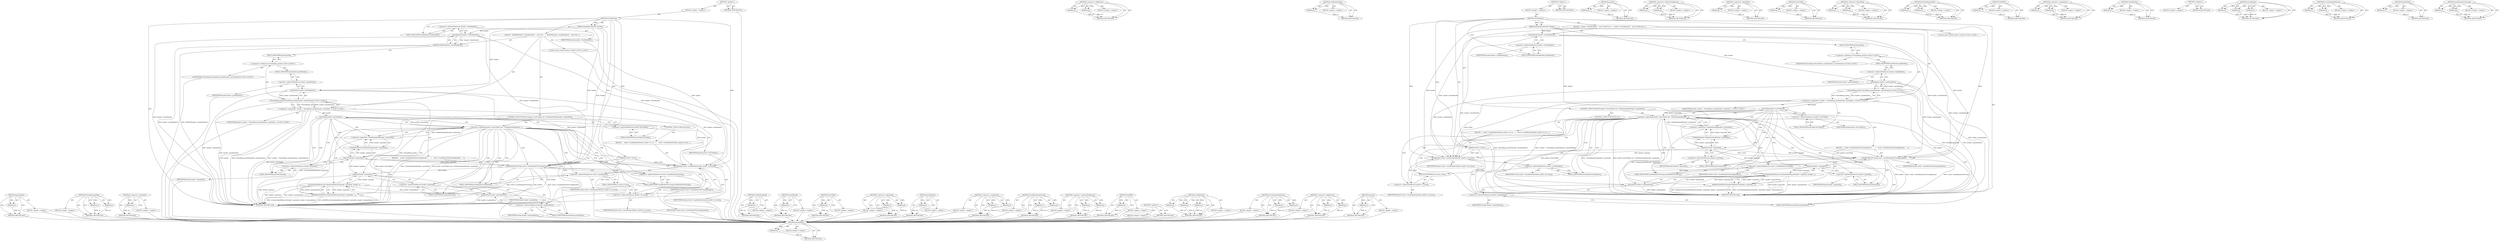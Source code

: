 digraph "markHeaderNoTracing" {
vulnerable_150 [label=<(METHOD,payloadSize)>];
vulnerable_151 [label=<(PARAM,p1)>];
vulnerable_152 [label=<(BLOCK,&lt;empty&gt;,&lt;empty&gt;)>];
vulnerable_153 [label=<(METHOD_RETURN,ANY)>];
vulnerable_105 [label=<(METHOD,ThreadHeap.gcInfo)>];
vulnerable_106 [label=<(PARAM,p1)>];
vulnerable_107 [label=<(PARAM,p2)>];
vulnerable_108 [label=<(BLOCK,&lt;empty&gt;,&lt;empty&gt;)>];
vulnerable_109 [label=<(METHOD_RETURN,ANY)>];
vulnerable_128 [label=<(METHOD,&lt;operator&gt;.logicalNot)>];
vulnerable_129 [label=<(PARAM,p1)>];
vulnerable_130 [label=<(BLOCK,&lt;empty&gt;,&lt;empty&gt;)>];
vulnerable_131 [label=<(METHOD_RETURN,ANY)>];
vulnerable_6 [label=<(METHOD,&lt;global&gt;)<SUB>1</SUB>>];
vulnerable_7 [label=<(BLOCK,&lt;empty&gt;,&lt;empty&gt;)<SUB>1</SUB>>];
vulnerable_8 [label=<(METHOD,markPointer)<SUB>1</SUB>>];
vulnerable_9 [label=<(PARAM,Visitor* visitor)<SUB>1</SUB>>];
vulnerable_10 [label=<(PARAM,HeapObjectHeader* header)<SUB>1</SUB>>];
vulnerable_11 [label=<(BLOCK,{
  ASSERT(header-&gt;checkHeader());
   const GCI...,{
  ASSERT(header-&gt;checkHeader());
   const GCI...)<SUB>1</SUB>>];
vulnerable_12 [label=<(ASSERT,ASSERT(header-&gt;checkHeader()))<SUB>2</SUB>>];
vulnerable_13 [label=<(checkHeader,header-&gt;checkHeader())<SUB>2</SUB>>];
vulnerable_14 [label=<(&lt;operator&gt;.indirectFieldAccess,header-&gt;checkHeader)<SUB>2</SUB>>];
vulnerable_15 [label=<(IDENTIFIER,header,header-&gt;checkHeader())<SUB>2</SUB>>];
vulnerable_16 [label=<(FIELD_IDENTIFIER,checkHeader,checkHeader)<SUB>2</SUB>>];
vulnerable_17 [label="<(LOCAL,const GCInfo* gcInfo: GCInfo*)<SUB>3</SUB>>"];
vulnerable_18 [label="<(&lt;operator&gt;.assignment,* gcInfo = ThreadHeap::gcInfo(header-&gt;gcInfoInd...)<SUB>3</SUB>>"];
vulnerable_19 [label="<(IDENTIFIER,gcInfo,* gcInfo = ThreadHeap::gcInfo(header-&gt;gcInfoInd...)<SUB>3</SUB>>"];
vulnerable_20 [label="<(ThreadHeap.gcInfo,ThreadHeap::gcInfo(header-&gt;gcInfoIndex()))<SUB>3</SUB>>"];
vulnerable_21 [label="<(&lt;operator&gt;.fieldAccess,ThreadHeap::gcInfo)<SUB>3</SUB>>"];
vulnerable_22 [label="<(IDENTIFIER,ThreadHeap,ThreadHeap::gcInfo(header-&gt;gcInfoIndex()))<SUB>3</SUB>>"];
vulnerable_23 [label=<(FIELD_IDENTIFIER,gcInfo,gcInfo)<SUB>3</SUB>>];
vulnerable_24 [label=<(gcInfoIndex,header-&gt;gcInfoIndex())<SUB>3</SUB>>];
vulnerable_25 [label=<(&lt;operator&gt;.indirectFieldAccess,header-&gt;gcInfoIndex)<SUB>3</SUB>>];
vulnerable_26 [label=<(IDENTIFIER,header,header-&gt;gcInfoIndex())<SUB>3</SUB>>];
vulnerable_27 [label=<(FIELD_IDENTIFIER,gcInfoIndex,gcInfoIndex)<SUB>3</SUB>>];
vulnerable_28 [label=<(CONTROL_STRUCTURE,IF,if (gcInfo-&gt;hasVTable() &amp;&amp; !vTableInitialized(header-&gt;payload())))<SUB>4</SUB>>];
vulnerable_29 [label=<(&lt;operator&gt;.logicalAnd,gcInfo-&gt;hasVTable() &amp;&amp; !vTableInitialized(heade...)<SUB>4</SUB>>];
vulnerable_30 [label=<(hasVTable,gcInfo-&gt;hasVTable())<SUB>4</SUB>>];
vulnerable_31 [label=<(&lt;operator&gt;.indirectFieldAccess,gcInfo-&gt;hasVTable)<SUB>4</SUB>>];
vulnerable_32 [label=<(IDENTIFIER,gcInfo,gcInfo-&gt;hasVTable())<SUB>4</SUB>>];
vulnerable_33 [label=<(FIELD_IDENTIFIER,hasVTable,hasVTable)<SUB>4</SUB>>];
vulnerable_34 [label=<(&lt;operator&gt;.logicalNot,!vTableInitialized(header-&gt;payload()))<SUB>4</SUB>>];
vulnerable_35 [label=<(vTableInitialized,vTableInitialized(header-&gt;payload()))<SUB>4</SUB>>];
vulnerable_36 [label=<(payload,header-&gt;payload())<SUB>4</SUB>>];
vulnerable_37 [label=<(&lt;operator&gt;.indirectFieldAccess,header-&gt;payload)<SUB>4</SUB>>];
vulnerable_38 [label=<(IDENTIFIER,header,header-&gt;payload())<SUB>4</SUB>>];
vulnerable_39 [label=<(FIELD_IDENTIFIER,payload,payload)<SUB>4</SUB>>];
vulnerable_40 [label=<(BLOCK,{
    visitor-&gt;markHeaderNoTracing(header);
   ...,{
    visitor-&gt;markHeaderNoTracing(header);
   ...)<SUB>4</SUB>>];
vulnerable_41 [label=<(markHeaderNoTracing,visitor-&gt;markHeaderNoTracing(header))<SUB>5</SUB>>];
vulnerable_42 [label=<(&lt;operator&gt;.indirectFieldAccess,visitor-&gt;markHeaderNoTracing)<SUB>5</SUB>>];
vulnerable_43 [label=<(IDENTIFIER,visitor,visitor-&gt;markHeaderNoTracing(header))<SUB>5</SUB>>];
vulnerable_44 [label=<(FIELD_IDENTIFIER,markHeaderNoTracing,markHeaderNoTracing)<SUB>5</SUB>>];
vulnerable_45 [label=<(IDENTIFIER,header,visitor-&gt;markHeaderNoTracing(header))<SUB>5</SUB>>];
vulnerable_46 [label=<(ASSERT,ASSERT(isUninitializedMemory(header-&gt;payload(),...)<SUB>6</SUB>>];
vulnerable_47 [label=<(isUninitializedMemory,isUninitializedMemory(header-&gt;payload(), header...)<SUB>6</SUB>>];
vulnerable_48 [label=<(payload,header-&gt;payload())<SUB>6</SUB>>];
vulnerable_49 [label=<(&lt;operator&gt;.indirectFieldAccess,header-&gt;payload)<SUB>6</SUB>>];
vulnerable_50 [label=<(IDENTIFIER,header,header-&gt;payload())<SUB>6</SUB>>];
vulnerable_51 [label=<(FIELD_IDENTIFIER,payload,payload)<SUB>6</SUB>>];
vulnerable_52 [label=<(payloadSize,header-&gt;payloadSize())<SUB>6</SUB>>];
vulnerable_53 [label=<(&lt;operator&gt;.indirectFieldAccess,header-&gt;payloadSize)<SUB>6</SUB>>];
vulnerable_54 [label=<(IDENTIFIER,header,header-&gt;payloadSize())<SUB>6</SUB>>];
vulnerable_55 [label=<(FIELD_IDENTIFIER,payloadSize,payloadSize)<SUB>6</SUB>>];
vulnerable_56 [label=<(CONTROL_STRUCTURE,ELSE,else)<SUB>7</SUB>>];
vulnerable_57 [label=<(BLOCK,{
    visitor-&gt;markHeader(header, gcInfo-&gt;m_tra...,{
    visitor-&gt;markHeader(header, gcInfo-&gt;m_tra...)<SUB>7</SUB>>];
vulnerable_58 [label=<(markHeader,visitor-&gt;markHeader(header, gcInfo-&gt;m_trace))<SUB>8</SUB>>];
vulnerable_59 [label=<(&lt;operator&gt;.indirectFieldAccess,visitor-&gt;markHeader)<SUB>8</SUB>>];
vulnerable_60 [label=<(IDENTIFIER,visitor,visitor-&gt;markHeader(header, gcInfo-&gt;m_trace))<SUB>8</SUB>>];
vulnerable_61 [label=<(FIELD_IDENTIFIER,markHeader,markHeader)<SUB>8</SUB>>];
vulnerable_62 [label=<(IDENTIFIER,header,visitor-&gt;markHeader(header, gcInfo-&gt;m_trace))<SUB>8</SUB>>];
vulnerable_63 [label=<(&lt;operator&gt;.indirectFieldAccess,gcInfo-&gt;m_trace)<SUB>8</SUB>>];
vulnerable_64 [label=<(IDENTIFIER,gcInfo,visitor-&gt;markHeader(header, gcInfo-&gt;m_trace))<SUB>8</SUB>>];
vulnerable_65 [label=<(FIELD_IDENTIFIER,m_trace,m_trace)<SUB>8</SUB>>];
vulnerable_66 [label=<(METHOD_RETURN,void)<SUB>1</SUB>>];
vulnerable_68 [label=<(METHOD_RETURN,ANY)<SUB>1</SUB>>];
vulnerable_132 [label=<(METHOD,vTableInitialized)>];
vulnerable_133 [label=<(PARAM,p1)>];
vulnerable_134 [label=<(BLOCK,&lt;empty&gt;,&lt;empty&gt;)>];
vulnerable_135 [label=<(METHOD_RETURN,ANY)>];
vulnerable_91 [label=<(METHOD,checkHeader)>];
vulnerable_92 [label=<(PARAM,p1)>];
vulnerable_93 [label=<(BLOCK,&lt;empty&gt;,&lt;empty&gt;)>];
vulnerable_94 [label=<(METHOD_RETURN,ANY)>];
vulnerable_124 [label=<(METHOD,hasVTable)>];
vulnerable_125 [label=<(PARAM,p1)>];
vulnerable_126 [label=<(BLOCK,&lt;empty&gt;,&lt;empty&gt;)>];
vulnerable_127 [label=<(METHOD_RETURN,ANY)>];
vulnerable_119 [label=<(METHOD,&lt;operator&gt;.logicalAnd)>];
vulnerable_120 [label=<(PARAM,p1)>];
vulnerable_121 [label=<(PARAM,p2)>];
vulnerable_122 [label=<(BLOCK,&lt;empty&gt;,&lt;empty&gt;)>];
vulnerable_123 [label=<(METHOD_RETURN,ANY)>];
vulnerable_115 [label=<(METHOD,gcInfoIndex)>];
vulnerable_116 [label=<(PARAM,p1)>];
vulnerable_117 [label=<(BLOCK,&lt;empty&gt;,&lt;empty&gt;)>];
vulnerable_118 [label=<(METHOD_RETURN,ANY)>];
vulnerable_100 [label=<(METHOD,&lt;operator&gt;.assignment)>];
vulnerable_101 [label=<(PARAM,p1)>];
vulnerable_102 [label=<(PARAM,p2)>];
vulnerable_103 [label=<(BLOCK,&lt;empty&gt;,&lt;empty&gt;)>];
vulnerable_104 [label=<(METHOD_RETURN,ANY)>];
vulnerable_140 [label=<(METHOD,markHeaderNoTracing)>];
vulnerable_141 [label=<(PARAM,p1)>];
vulnerable_142 [label=<(PARAM,p2)>];
vulnerable_143 [label=<(BLOCK,&lt;empty&gt;,&lt;empty&gt;)>];
vulnerable_144 [label=<(METHOD_RETURN,ANY)>];
vulnerable_95 [label=<(METHOD,&lt;operator&gt;.indirectFieldAccess)>];
vulnerable_96 [label=<(PARAM,p1)>];
vulnerable_97 [label=<(PARAM,p2)>];
vulnerable_98 [label=<(BLOCK,&lt;empty&gt;,&lt;empty&gt;)>];
vulnerable_99 [label=<(METHOD_RETURN,ANY)>];
vulnerable_87 [label=<(METHOD,ASSERT)>];
vulnerable_88 [label=<(PARAM,p1)>];
vulnerable_89 [label=<(BLOCK,&lt;empty&gt;,&lt;empty&gt;)>];
vulnerable_90 [label=<(METHOD_RETURN,ANY)>];
vulnerable_81 [label=<(METHOD,&lt;global&gt;)<SUB>1</SUB>>];
vulnerable_82 [label=<(BLOCK,&lt;empty&gt;,&lt;empty&gt;)>];
vulnerable_83 [label=<(METHOD_RETURN,ANY)>];
vulnerable_154 [label=<(METHOD,markHeader)>];
vulnerable_155 [label=<(PARAM,p1)>];
vulnerable_156 [label=<(PARAM,p2)>];
vulnerable_157 [label=<(PARAM,p3)>];
vulnerable_158 [label=<(BLOCK,&lt;empty&gt;,&lt;empty&gt;)>];
vulnerable_159 [label=<(METHOD_RETURN,ANY)>];
vulnerable_145 [label=<(METHOD,isUninitializedMemory)>];
vulnerable_146 [label=<(PARAM,p1)>];
vulnerable_147 [label=<(PARAM,p2)>];
vulnerable_148 [label=<(BLOCK,&lt;empty&gt;,&lt;empty&gt;)>];
vulnerable_149 [label=<(METHOD_RETURN,ANY)>];
vulnerable_110 [label=<(METHOD,&lt;operator&gt;.fieldAccess)>];
vulnerable_111 [label=<(PARAM,p1)>];
vulnerable_112 [label=<(PARAM,p2)>];
vulnerable_113 [label=<(BLOCK,&lt;empty&gt;,&lt;empty&gt;)>];
vulnerable_114 [label=<(METHOD_RETURN,ANY)>];
vulnerable_136 [label=<(METHOD,payload)>];
vulnerable_137 [label=<(PARAM,p1)>];
vulnerable_138 [label=<(BLOCK,&lt;empty&gt;,&lt;empty&gt;)>];
vulnerable_139 [label=<(METHOD_RETURN,ANY)>];
fixed_149 [label=<(METHOD,payloadSize)>];
fixed_150 [label=<(PARAM,p1)>];
fixed_151 [label=<(BLOCK,&lt;empty&gt;,&lt;empty&gt;)>];
fixed_152 [label=<(METHOD_RETURN,ANY)>];
fixed_105 [label=<(METHOD,&lt;operator&gt;.fieldAccess)>];
fixed_106 [label=<(PARAM,p1)>];
fixed_107 [label=<(PARAM,p2)>];
fixed_108 [label=<(BLOCK,&lt;empty&gt;,&lt;empty&gt;)>];
fixed_109 [label=<(METHOD_RETURN,ANY)>];
fixed_127 [label=<(METHOD,vTableInitialized)>];
fixed_128 [label=<(PARAM,p1)>];
fixed_129 [label=<(BLOCK,&lt;empty&gt;,&lt;empty&gt;)>];
fixed_130 [label=<(METHOD_RETURN,ANY)>];
fixed_6 [label=<(METHOD,&lt;global&gt;)<SUB>1</SUB>>];
fixed_7 [label=<(BLOCK,&lt;empty&gt;,&lt;empty&gt;)<SUB>1</SUB>>];
fixed_8 [label=<(METHOD,markPointer)<SUB>1</SUB>>];
fixed_9 [label=<(PARAM,Visitor* visitor)<SUB>1</SUB>>];
fixed_10 [label=<(PARAM,HeapObjectHeader* header)<SUB>1</SUB>>];
fixed_11 [label=<(BLOCK,{
  header-&gt;checkHeader();
   const GCInfo* gcI...,{
  header-&gt;checkHeader();
   const GCInfo* gcI...)<SUB>1</SUB>>];
fixed_12 [label=<(checkHeader,header-&gt;checkHeader())<SUB>2</SUB>>];
fixed_13 [label=<(&lt;operator&gt;.indirectFieldAccess,header-&gt;checkHeader)<SUB>2</SUB>>];
fixed_14 [label=<(IDENTIFIER,header,header-&gt;checkHeader())<SUB>2</SUB>>];
fixed_15 [label=<(FIELD_IDENTIFIER,checkHeader,checkHeader)<SUB>2</SUB>>];
fixed_16 [label="<(LOCAL,const GCInfo* gcInfo: GCInfo*)<SUB>3</SUB>>"];
fixed_17 [label="<(&lt;operator&gt;.assignment,* gcInfo = ThreadHeap::gcInfo(header-&gt;gcInfoInd...)<SUB>3</SUB>>"];
fixed_18 [label="<(IDENTIFIER,gcInfo,* gcInfo = ThreadHeap::gcInfo(header-&gt;gcInfoInd...)<SUB>3</SUB>>"];
fixed_19 [label="<(ThreadHeap.gcInfo,ThreadHeap::gcInfo(header-&gt;gcInfoIndex()))<SUB>3</SUB>>"];
fixed_20 [label="<(&lt;operator&gt;.fieldAccess,ThreadHeap::gcInfo)<SUB>3</SUB>>"];
fixed_21 [label="<(IDENTIFIER,ThreadHeap,ThreadHeap::gcInfo(header-&gt;gcInfoIndex()))<SUB>3</SUB>>"];
fixed_22 [label=<(FIELD_IDENTIFIER,gcInfo,gcInfo)<SUB>3</SUB>>];
fixed_23 [label=<(gcInfoIndex,header-&gt;gcInfoIndex())<SUB>3</SUB>>];
fixed_24 [label=<(&lt;operator&gt;.indirectFieldAccess,header-&gt;gcInfoIndex)<SUB>3</SUB>>];
fixed_25 [label=<(IDENTIFIER,header,header-&gt;gcInfoIndex())<SUB>3</SUB>>];
fixed_26 [label=<(FIELD_IDENTIFIER,gcInfoIndex,gcInfoIndex)<SUB>3</SUB>>];
fixed_27 [label=<(CONTROL_STRUCTURE,IF,if (gcInfo-&gt;hasVTable() &amp;&amp; !vTableInitialized(header-&gt;payload())))<SUB>4</SUB>>];
fixed_28 [label=<(&lt;operator&gt;.logicalAnd,gcInfo-&gt;hasVTable() &amp;&amp; !vTableInitialized(heade...)<SUB>4</SUB>>];
fixed_29 [label=<(hasVTable,gcInfo-&gt;hasVTable())<SUB>4</SUB>>];
fixed_30 [label=<(&lt;operator&gt;.indirectFieldAccess,gcInfo-&gt;hasVTable)<SUB>4</SUB>>];
fixed_31 [label=<(IDENTIFIER,gcInfo,gcInfo-&gt;hasVTable())<SUB>4</SUB>>];
fixed_32 [label=<(FIELD_IDENTIFIER,hasVTable,hasVTable)<SUB>4</SUB>>];
fixed_33 [label=<(&lt;operator&gt;.logicalNot,!vTableInitialized(header-&gt;payload()))<SUB>4</SUB>>];
fixed_34 [label=<(vTableInitialized,vTableInitialized(header-&gt;payload()))<SUB>4</SUB>>];
fixed_35 [label=<(payload,header-&gt;payload())<SUB>4</SUB>>];
fixed_36 [label=<(&lt;operator&gt;.indirectFieldAccess,header-&gt;payload)<SUB>4</SUB>>];
fixed_37 [label=<(IDENTIFIER,header,header-&gt;payload())<SUB>4</SUB>>];
fixed_38 [label=<(FIELD_IDENTIFIER,payload,payload)<SUB>4</SUB>>];
fixed_39 [label=<(BLOCK,{
    visitor-&gt;markHeaderNoTracing(header);
   ...,{
    visitor-&gt;markHeaderNoTracing(header);
   ...)<SUB>4</SUB>>];
fixed_40 [label=<(markHeaderNoTracing,visitor-&gt;markHeaderNoTracing(header))<SUB>5</SUB>>];
fixed_41 [label=<(&lt;operator&gt;.indirectFieldAccess,visitor-&gt;markHeaderNoTracing)<SUB>5</SUB>>];
fixed_42 [label=<(IDENTIFIER,visitor,visitor-&gt;markHeaderNoTracing(header))<SUB>5</SUB>>];
fixed_43 [label=<(FIELD_IDENTIFIER,markHeaderNoTracing,markHeaderNoTracing)<SUB>5</SUB>>];
fixed_44 [label=<(IDENTIFIER,header,visitor-&gt;markHeaderNoTracing(header))<SUB>5</SUB>>];
fixed_45 [label=<(ASSERT,ASSERT(isUninitializedMemory(header-&gt;payload(),...)<SUB>6</SUB>>];
fixed_46 [label=<(isUninitializedMemory,isUninitializedMemory(header-&gt;payload(), header...)<SUB>6</SUB>>];
fixed_47 [label=<(payload,header-&gt;payload())<SUB>6</SUB>>];
fixed_48 [label=<(&lt;operator&gt;.indirectFieldAccess,header-&gt;payload)<SUB>6</SUB>>];
fixed_49 [label=<(IDENTIFIER,header,header-&gt;payload())<SUB>6</SUB>>];
fixed_50 [label=<(FIELD_IDENTIFIER,payload,payload)<SUB>6</SUB>>];
fixed_51 [label=<(payloadSize,header-&gt;payloadSize())<SUB>6</SUB>>];
fixed_52 [label=<(&lt;operator&gt;.indirectFieldAccess,header-&gt;payloadSize)<SUB>6</SUB>>];
fixed_53 [label=<(IDENTIFIER,header,header-&gt;payloadSize())<SUB>6</SUB>>];
fixed_54 [label=<(FIELD_IDENTIFIER,payloadSize,payloadSize)<SUB>6</SUB>>];
fixed_55 [label=<(CONTROL_STRUCTURE,ELSE,else)<SUB>7</SUB>>];
fixed_56 [label=<(BLOCK,{
    visitor-&gt;markHeader(header, gcInfo-&gt;m_tra...,{
    visitor-&gt;markHeader(header, gcInfo-&gt;m_tra...)<SUB>7</SUB>>];
fixed_57 [label=<(markHeader,visitor-&gt;markHeader(header, gcInfo-&gt;m_trace))<SUB>8</SUB>>];
fixed_58 [label=<(&lt;operator&gt;.indirectFieldAccess,visitor-&gt;markHeader)<SUB>8</SUB>>];
fixed_59 [label=<(IDENTIFIER,visitor,visitor-&gt;markHeader(header, gcInfo-&gt;m_trace))<SUB>8</SUB>>];
fixed_60 [label=<(FIELD_IDENTIFIER,markHeader,markHeader)<SUB>8</SUB>>];
fixed_61 [label=<(IDENTIFIER,header,visitor-&gt;markHeader(header, gcInfo-&gt;m_trace))<SUB>8</SUB>>];
fixed_62 [label=<(&lt;operator&gt;.indirectFieldAccess,gcInfo-&gt;m_trace)<SUB>8</SUB>>];
fixed_63 [label=<(IDENTIFIER,gcInfo,visitor-&gt;markHeader(header, gcInfo-&gt;m_trace))<SUB>8</SUB>>];
fixed_64 [label=<(FIELD_IDENTIFIER,m_trace,m_trace)<SUB>8</SUB>>];
fixed_65 [label=<(METHOD_RETURN,void)<SUB>1</SUB>>];
fixed_67 [label=<(METHOD_RETURN,ANY)<SUB>1</SUB>>];
fixed_131 [label=<(METHOD,payload)>];
fixed_132 [label=<(PARAM,p1)>];
fixed_133 [label=<(BLOCK,&lt;empty&gt;,&lt;empty&gt;)>];
fixed_134 [label=<(METHOD_RETURN,ANY)>];
fixed_90 [label=<(METHOD,&lt;operator&gt;.indirectFieldAccess)>];
fixed_91 [label=<(PARAM,p1)>];
fixed_92 [label=<(PARAM,p2)>];
fixed_93 [label=<(BLOCK,&lt;empty&gt;,&lt;empty&gt;)>];
fixed_94 [label=<(METHOD_RETURN,ANY)>];
fixed_123 [label=<(METHOD,&lt;operator&gt;.logicalNot)>];
fixed_124 [label=<(PARAM,p1)>];
fixed_125 [label=<(BLOCK,&lt;empty&gt;,&lt;empty&gt;)>];
fixed_126 [label=<(METHOD_RETURN,ANY)>];
fixed_119 [label=<(METHOD,hasVTable)>];
fixed_120 [label=<(PARAM,p1)>];
fixed_121 [label=<(BLOCK,&lt;empty&gt;,&lt;empty&gt;)>];
fixed_122 [label=<(METHOD_RETURN,ANY)>];
fixed_114 [label=<(METHOD,&lt;operator&gt;.logicalAnd)>];
fixed_115 [label=<(PARAM,p1)>];
fixed_116 [label=<(PARAM,p2)>];
fixed_117 [label=<(BLOCK,&lt;empty&gt;,&lt;empty&gt;)>];
fixed_118 [label=<(METHOD_RETURN,ANY)>];
fixed_100 [label=<(METHOD,ThreadHeap.gcInfo)>];
fixed_101 [label=<(PARAM,p1)>];
fixed_102 [label=<(PARAM,p2)>];
fixed_103 [label=<(BLOCK,&lt;empty&gt;,&lt;empty&gt;)>];
fixed_104 [label=<(METHOD_RETURN,ANY)>];
fixed_140 [label=<(METHOD,ASSERT)>];
fixed_141 [label=<(PARAM,p1)>];
fixed_142 [label=<(BLOCK,&lt;empty&gt;,&lt;empty&gt;)>];
fixed_143 [label=<(METHOD_RETURN,ANY)>];
fixed_95 [label=<(METHOD,&lt;operator&gt;.assignment)>];
fixed_96 [label=<(PARAM,p1)>];
fixed_97 [label=<(PARAM,p2)>];
fixed_98 [label=<(BLOCK,&lt;empty&gt;,&lt;empty&gt;)>];
fixed_99 [label=<(METHOD_RETURN,ANY)>];
fixed_86 [label=<(METHOD,checkHeader)>];
fixed_87 [label=<(PARAM,p1)>];
fixed_88 [label=<(BLOCK,&lt;empty&gt;,&lt;empty&gt;)>];
fixed_89 [label=<(METHOD_RETURN,ANY)>];
fixed_80 [label=<(METHOD,&lt;global&gt;)<SUB>1</SUB>>];
fixed_81 [label=<(BLOCK,&lt;empty&gt;,&lt;empty&gt;)>];
fixed_82 [label=<(METHOD_RETURN,ANY)>];
fixed_153 [label=<(METHOD,markHeader)>];
fixed_154 [label=<(PARAM,p1)>];
fixed_155 [label=<(PARAM,p2)>];
fixed_156 [label=<(PARAM,p3)>];
fixed_157 [label=<(BLOCK,&lt;empty&gt;,&lt;empty&gt;)>];
fixed_158 [label=<(METHOD_RETURN,ANY)>];
fixed_144 [label=<(METHOD,isUninitializedMemory)>];
fixed_145 [label=<(PARAM,p1)>];
fixed_146 [label=<(PARAM,p2)>];
fixed_147 [label=<(BLOCK,&lt;empty&gt;,&lt;empty&gt;)>];
fixed_148 [label=<(METHOD_RETURN,ANY)>];
fixed_110 [label=<(METHOD,gcInfoIndex)>];
fixed_111 [label=<(PARAM,p1)>];
fixed_112 [label=<(BLOCK,&lt;empty&gt;,&lt;empty&gt;)>];
fixed_113 [label=<(METHOD_RETURN,ANY)>];
fixed_135 [label=<(METHOD,markHeaderNoTracing)>];
fixed_136 [label=<(PARAM,p1)>];
fixed_137 [label=<(PARAM,p2)>];
fixed_138 [label=<(BLOCK,&lt;empty&gt;,&lt;empty&gt;)>];
fixed_139 [label=<(METHOD_RETURN,ANY)>];
vulnerable_150 -> vulnerable_151  [key=0, label="AST: "];
vulnerable_150 -> vulnerable_151  [key=1, label="DDG: "];
vulnerable_150 -> vulnerable_152  [key=0, label="AST: "];
vulnerable_150 -> vulnerable_153  [key=0, label="AST: "];
vulnerable_150 -> vulnerable_153  [key=1, label="CFG: "];
vulnerable_151 -> vulnerable_153  [key=0, label="DDG: p1"];
vulnerable_152 -> fixed_149  [key=0];
vulnerable_153 -> fixed_149  [key=0];
vulnerable_105 -> vulnerable_106  [key=0, label="AST: "];
vulnerable_105 -> vulnerable_106  [key=1, label="DDG: "];
vulnerable_105 -> vulnerable_108  [key=0, label="AST: "];
vulnerable_105 -> vulnerable_107  [key=0, label="AST: "];
vulnerable_105 -> vulnerable_107  [key=1, label="DDG: "];
vulnerable_105 -> vulnerable_109  [key=0, label="AST: "];
vulnerable_105 -> vulnerable_109  [key=1, label="CFG: "];
vulnerable_106 -> vulnerable_109  [key=0, label="DDG: p1"];
vulnerable_107 -> vulnerable_109  [key=0, label="DDG: p2"];
vulnerable_108 -> fixed_149  [key=0];
vulnerable_109 -> fixed_149  [key=0];
vulnerable_128 -> vulnerable_129  [key=0, label="AST: "];
vulnerable_128 -> vulnerable_129  [key=1, label="DDG: "];
vulnerable_128 -> vulnerable_130  [key=0, label="AST: "];
vulnerable_128 -> vulnerable_131  [key=0, label="AST: "];
vulnerable_128 -> vulnerable_131  [key=1, label="CFG: "];
vulnerable_129 -> vulnerable_131  [key=0, label="DDG: p1"];
vulnerable_130 -> fixed_149  [key=0];
vulnerable_131 -> fixed_149  [key=0];
vulnerable_6 -> vulnerable_7  [key=0, label="AST: "];
vulnerable_6 -> vulnerable_68  [key=0, label="AST: "];
vulnerable_6 -> vulnerable_68  [key=1, label="CFG: "];
vulnerable_7 -> vulnerable_8  [key=0, label="AST: "];
vulnerable_8 -> vulnerable_9  [key=0, label="AST: "];
vulnerable_8 -> vulnerable_9  [key=1, label="DDG: "];
vulnerable_8 -> vulnerable_10  [key=0, label="AST: "];
vulnerable_8 -> vulnerable_10  [key=1, label="DDG: "];
vulnerable_8 -> vulnerable_11  [key=0, label="AST: "];
vulnerable_8 -> vulnerable_66  [key=0, label="AST: "];
vulnerable_8 -> vulnerable_16  [key=0, label="CFG: "];
vulnerable_8 -> vulnerable_41  [key=0, label="DDG: "];
vulnerable_8 -> vulnerable_58  [key=0, label="DDG: "];
vulnerable_9 -> vulnerable_66  [key=0, label="DDG: visitor"];
vulnerable_9 -> vulnerable_41  [key=0, label="DDG: visitor"];
vulnerable_9 -> vulnerable_58  [key=0, label="DDG: visitor"];
vulnerable_10 -> vulnerable_13  [key=0, label="DDG: header"];
vulnerable_10 -> vulnerable_24  [key=0, label="DDG: header"];
vulnerable_10 -> vulnerable_41  [key=0, label="DDG: header"];
vulnerable_10 -> vulnerable_58  [key=0, label="DDG: header"];
vulnerable_10 -> vulnerable_36  [key=0, label="DDG: header"];
vulnerable_11 -> vulnerable_12  [key=0, label="AST: "];
vulnerable_11 -> vulnerable_17  [key=0, label="AST: "];
vulnerable_11 -> vulnerable_18  [key=0, label="AST: "];
vulnerable_11 -> vulnerable_28  [key=0, label="AST: "];
vulnerable_12 -> vulnerable_13  [key=0, label="AST: "];
vulnerable_12 -> vulnerable_23  [key=0, label="CFG: "];
vulnerable_12 -> vulnerable_66  [key=0, label="DDG: header-&gt;checkHeader()"];
vulnerable_12 -> vulnerable_66  [key=1, label="DDG: ASSERT(header-&gt;checkHeader())"];
vulnerable_13 -> vulnerable_14  [key=0, label="AST: "];
vulnerable_13 -> vulnerable_12  [key=0, label="CFG: "];
vulnerable_13 -> vulnerable_12  [key=1, label="DDG: header-&gt;checkHeader"];
vulnerable_13 -> vulnerable_66  [key=0, label="DDG: header-&gt;checkHeader"];
vulnerable_13 -> vulnerable_41  [key=0, label="DDG: header-&gt;checkHeader"];
vulnerable_13 -> vulnerable_58  [key=0, label="DDG: header-&gt;checkHeader"];
vulnerable_14 -> vulnerable_15  [key=0, label="AST: "];
vulnerable_14 -> vulnerable_16  [key=0, label="AST: "];
vulnerable_14 -> vulnerable_13  [key=0, label="CFG: "];
vulnerable_15 -> fixed_149  [key=0];
vulnerable_16 -> vulnerable_14  [key=0, label="CFG: "];
vulnerable_17 -> fixed_149  [key=0];
vulnerable_18 -> vulnerable_19  [key=0, label="AST: "];
vulnerable_18 -> vulnerable_20  [key=0, label="AST: "];
vulnerable_18 -> vulnerable_33  [key=0, label="CFG: "];
vulnerable_18 -> vulnerable_66  [key=0, label="DDG: gcInfo"];
vulnerable_18 -> vulnerable_66  [key=1, label="DDG: ThreadHeap::gcInfo(header-&gt;gcInfoIndex())"];
vulnerable_18 -> vulnerable_66  [key=2, label="DDG: * gcInfo = ThreadHeap::gcInfo(header-&gt;gcInfoIndex())"];
vulnerable_18 -> vulnerable_30  [key=0, label="DDG: gcInfo"];
vulnerable_18 -> vulnerable_58  [key=0, label="DDG: gcInfo"];
vulnerable_19 -> fixed_149  [key=0];
vulnerable_20 -> vulnerable_21  [key=0, label="AST: "];
vulnerable_20 -> vulnerable_24  [key=0, label="AST: "];
vulnerable_20 -> vulnerable_18  [key=0, label="CFG: "];
vulnerable_20 -> vulnerable_18  [key=1, label="DDG: ThreadHeap::gcInfo"];
vulnerable_20 -> vulnerable_18  [key=2, label="DDG: header-&gt;gcInfoIndex()"];
vulnerable_20 -> vulnerable_66  [key=0, label="DDG: ThreadHeap::gcInfo"];
vulnerable_20 -> vulnerable_66  [key=1, label="DDG: header-&gt;gcInfoIndex()"];
vulnerable_21 -> vulnerable_22  [key=0, label="AST: "];
vulnerable_21 -> vulnerable_23  [key=0, label="AST: "];
vulnerable_21 -> vulnerable_27  [key=0, label="CFG: "];
vulnerable_22 -> fixed_149  [key=0];
vulnerable_23 -> vulnerable_21  [key=0, label="CFG: "];
vulnerable_24 -> vulnerable_25  [key=0, label="AST: "];
vulnerable_24 -> vulnerable_20  [key=0, label="CFG: "];
vulnerable_24 -> vulnerable_20  [key=1, label="DDG: header-&gt;gcInfoIndex"];
vulnerable_24 -> vulnerable_66  [key=0, label="DDG: header-&gt;gcInfoIndex"];
vulnerable_24 -> vulnerable_41  [key=0, label="DDG: header-&gt;gcInfoIndex"];
vulnerable_24 -> vulnerable_58  [key=0, label="DDG: header-&gt;gcInfoIndex"];
vulnerable_25 -> vulnerable_26  [key=0, label="AST: "];
vulnerable_25 -> vulnerable_27  [key=0, label="AST: "];
vulnerable_25 -> vulnerable_24  [key=0, label="CFG: "];
vulnerable_26 -> fixed_149  [key=0];
vulnerable_27 -> vulnerable_25  [key=0, label="CFG: "];
vulnerable_28 -> vulnerable_29  [key=0, label="AST: "];
vulnerable_28 -> vulnerable_40  [key=0, label="AST: "];
vulnerable_28 -> vulnerable_56  [key=0, label="AST: "];
vulnerable_29 -> vulnerable_30  [key=0, label="AST: "];
vulnerable_29 -> vulnerable_34  [key=0, label="AST: "];
vulnerable_29 -> vulnerable_44  [key=0, label="CFG: "];
vulnerable_29 -> vulnerable_44  [key=1, label="CDG: "];
vulnerable_29 -> vulnerable_61  [key=0, label="CFG: "];
vulnerable_29 -> vulnerable_61  [key=1, label="CDG: "];
vulnerable_29 -> vulnerable_66  [key=0, label="DDG: gcInfo-&gt;hasVTable()"];
vulnerable_29 -> vulnerable_66  [key=1, label="DDG: !vTableInitialized(header-&gt;payload())"];
vulnerable_29 -> vulnerable_66  [key=2, label="DDG: gcInfo-&gt;hasVTable() &amp;&amp; !vTableInitialized(header-&gt;payload())"];
vulnerable_29 -> vulnerable_47  [key=0, label="CDG: "];
vulnerable_29 -> vulnerable_48  [key=0, label="CDG: "];
vulnerable_29 -> vulnerable_58  [key=0, label="CDG: "];
vulnerable_29 -> vulnerable_49  [key=0, label="CDG: "];
vulnerable_29 -> vulnerable_42  [key=0, label="CDG: "];
vulnerable_29 -> vulnerable_51  [key=0, label="CDG: "];
vulnerable_29 -> vulnerable_52  [key=0, label="CDG: "];
vulnerable_29 -> vulnerable_46  [key=0, label="CDG: "];
vulnerable_29 -> vulnerable_53  [key=0, label="CDG: "];
vulnerable_29 -> vulnerable_41  [key=0, label="CDG: "];
vulnerable_29 -> vulnerable_63  [key=0, label="CDG: "];
vulnerable_29 -> vulnerable_65  [key=0, label="CDG: "];
vulnerable_29 -> vulnerable_59  [key=0, label="CDG: "];
vulnerable_29 -> vulnerable_55  [key=0, label="CDG: "];
vulnerable_30 -> vulnerable_31  [key=0, label="AST: "];
vulnerable_30 -> vulnerable_29  [key=0, label="CFG: "];
vulnerable_30 -> vulnerable_29  [key=1, label="DDG: gcInfo-&gt;hasVTable"];
vulnerable_30 -> vulnerable_39  [key=0, label="CFG: "];
vulnerable_30 -> vulnerable_39  [key=1, label="CDG: "];
vulnerable_30 -> vulnerable_66  [key=0, label="DDG: gcInfo-&gt;hasVTable"];
vulnerable_30 -> vulnerable_34  [key=0, label="CDG: "];
vulnerable_30 -> vulnerable_36  [key=0, label="CDG: "];
vulnerable_30 -> vulnerable_37  [key=0, label="CDG: "];
vulnerable_30 -> vulnerable_35  [key=0, label="CDG: "];
vulnerable_31 -> vulnerable_32  [key=0, label="AST: "];
vulnerable_31 -> vulnerable_33  [key=0, label="AST: "];
vulnerable_31 -> vulnerable_30  [key=0, label="CFG: "];
vulnerable_32 -> fixed_149  [key=0];
vulnerable_33 -> vulnerable_31  [key=0, label="CFG: "];
vulnerable_34 -> vulnerable_35  [key=0, label="AST: "];
vulnerable_34 -> vulnerable_29  [key=0, label="CFG: "];
vulnerable_34 -> vulnerable_29  [key=1, label="DDG: vTableInitialized(header-&gt;payload())"];
vulnerable_34 -> vulnerable_66  [key=0, label="DDG: vTableInitialized(header-&gt;payload())"];
vulnerable_35 -> vulnerable_36  [key=0, label="AST: "];
vulnerable_35 -> vulnerable_34  [key=0, label="CFG: "];
vulnerable_35 -> vulnerable_34  [key=1, label="DDG: header-&gt;payload()"];
vulnerable_36 -> vulnerable_37  [key=0, label="AST: "];
vulnerable_36 -> vulnerable_35  [key=0, label="CFG: "];
vulnerable_36 -> vulnerable_35  [key=1, label="DDG: header-&gt;payload"];
vulnerable_36 -> vulnerable_41  [key=0, label="DDG: header-&gt;payload"];
vulnerable_36 -> vulnerable_58  [key=0, label="DDG: header-&gt;payload"];
vulnerable_36 -> vulnerable_48  [key=0, label="DDG: header-&gt;payload"];
vulnerable_37 -> vulnerable_38  [key=0, label="AST: "];
vulnerable_37 -> vulnerable_39  [key=0, label="AST: "];
vulnerable_37 -> vulnerable_36  [key=0, label="CFG: "];
vulnerable_38 -> fixed_149  [key=0];
vulnerable_39 -> vulnerable_37  [key=0, label="CFG: "];
vulnerable_40 -> vulnerable_41  [key=0, label="AST: "];
vulnerable_40 -> vulnerable_46  [key=0, label="AST: "];
vulnerable_41 -> vulnerable_42  [key=0, label="AST: "];
vulnerable_41 -> vulnerable_45  [key=0, label="AST: "];
vulnerable_41 -> vulnerable_51  [key=0, label="CFG: "];
vulnerable_41 -> vulnerable_66  [key=0, label="DDG: visitor-&gt;markHeaderNoTracing"];
vulnerable_41 -> vulnerable_66  [key=1, label="DDG: header"];
vulnerable_41 -> vulnerable_66  [key=2, label="DDG: visitor-&gt;markHeaderNoTracing(header)"];
vulnerable_41 -> vulnerable_48  [key=0, label="DDG: header"];
vulnerable_41 -> vulnerable_52  [key=0, label="DDG: header"];
vulnerable_42 -> vulnerable_43  [key=0, label="AST: "];
vulnerable_42 -> vulnerable_44  [key=0, label="AST: "];
vulnerable_42 -> vulnerable_41  [key=0, label="CFG: "];
vulnerable_43 -> fixed_149  [key=0];
vulnerable_44 -> vulnerable_42  [key=0, label="CFG: "];
vulnerable_45 -> fixed_149  [key=0];
vulnerable_46 -> vulnerable_47  [key=0, label="AST: "];
vulnerable_46 -> vulnerable_66  [key=0, label="CFG: "];
vulnerable_46 -> vulnerable_66  [key=1, label="DDG: isUninitializedMemory(header-&gt;payload(), header-&gt;payloadSize())"];
vulnerable_46 -> vulnerable_66  [key=2, label="DDG: ASSERT(isUninitializedMemory(header-&gt;payload(), header-&gt;payloadSize()))"];
vulnerable_47 -> vulnerable_48  [key=0, label="AST: "];
vulnerable_47 -> vulnerable_52  [key=0, label="AST: "];
vulnerable_47 -> vulnerable_46  [key=0, label="CFG: "];
vulnerable_47 -> vulnerable_46  [key=1, label="DDG: header-&gt;payload()"];
vulnerable_47 -> vulnerable_46  [key=2, label="DDG: header-&gt;payloadSize()"];
vulnerable_47 -> vulnerable_66  [key=0, label="DDG: header-&gt;payload()"];
vulnerable_47 -> vulnerable_66  [key=1, label="DDG: header-&gt;payloadSize()"];
vulnerable_48 -> vulnerable_49  [key=0, label="AST: "];
vulnerable_48 -> vulnerable_55  [key=0, label="CFG: "];
vulnerable_48 -> vulnerable_66  [key=0, label="DDG: header-&gt;payload"];
vulnerable_48 -> vulnerable_47  [key=0, label="DDG: header-&gt;payload"];
vulnerable_49 -> vulnerable_50  [key=0, label="AST: "];
vulnerable_49 -> vulnerable_51  [key=0, label="AST: "];
vulnerable_49 -> vulnerable_48  [key=0, label="CFG: "];
vulnerable_50 -> fixed_149  [key=0];
vulnerable_51 -> vulnerable_49  [key=0, label="CFG: "];
vulnerable_52 -> vulnerable_53  [key=0, label="AST: "];
vulnerable_52 -> vulnerable_47  [key=0, label="CFG: "];
vulnerable_52 -> vulnerable_47  [key=1, label="DDG: header-&gt;payloadSize"];
vulnerable_52 -> vulnerable_66  [key=0, label="DDG: header-&gt;payloadSize"];
vulnerable_53 -> vulnerable_54  [key=0, label="AST: "];
vulnerable_53 -> vulnerable_55  [key=0, label="AST: "];
vulnerable_53 -> vulnerable_52  [key=0, label="CFG: "];
vulnerable_54 -> fixed_149  [key=0];
vulnerable_55 -> vulnerable_53  [key=0, label="CFG: "];
vulnerable_56 -> vulnerable_57  [key=0, label="AST: "];
vulnerable_57 -> vulnerable_58  [key=0, label="AST: "];
vulnerable_58 -> vulnerable_59  [key=0, label="AST: "];
vulnerable_58 -> vulnerable_62  [key=0, label="AST: "];
vulnerable_58 -> vulnerable_63  [key=0, label="AST: "];
vulnerable_58 -> vulnerable_66  [key=0, label="CFG: "];
vulnerable_59 -> vulnerable_60  [key=0, label="AST: "];
vulnerable_59 -> vulnerable_61  [key=0, label="AST: "];
vulnerable_59 -> vulnerable_65  [key=0, label="CFG: "];
vulnerable_60 -> fixed_149  [key=0];
vulnerable_61 -> vulnerable_59  [key=0, label="CFG: "];
vulnerable_62 -> fixed_149  [key=0];
vulnerable_63 -> vulnerable_64  [key=0, label="AST: "];
vulnerable_63 -> vulnerable_65  [key=0, label="AST: "];
vulnerable_63 -> vulnerable_58  [key=0, label="CFG: "];
vulnerable_64 -> fixed_149  [key=0];
vulnerable_65 -> vulnerable_63  [key=0, label="CFG: "];
vulnerable_66 -> fixed_149  [key=0];
vulnerable_68 -> fixed_149  [key=0];
vulnerable_132 -> vulnerable_133  [key=0, label="AST: "];
vulnerable_132 -> vulnerable_133  [key=1, label="DDG: "];
vulnerable_132 -> vulnerable_134  [key=0, label="AST: "];
vulnerable_132 -> vulnerable_135  [key=0, label="AST: "];
vulnerable_132 -> vulnerable_135  [key=1, label="CFG: "];
vulnerable_133 -> vulnerable_135  [key=0, label="DDG: p1"];
vulnerable_134 -> fixed_149  [key=0];
vulnerable_135 -> fixed_149  [key=0];
vulnerable_91 -> vulnerable_92  [key=0, label="AST: "];
vulnerable_91 -> vulnerable_92  [key=1, label="DDG: "];
vulnerable_91 -> vulnerable_93  [key=0, label="AST: "];
vulnerable_91 -> vulnerable_94  [key=0, label="AST: "];
vulnerable_91 -> vulnerable_94  [key=1, label="CFG: "];
vulnerable_92 -> vulnerable_94  [key=0, label="DDG: p1"];
vulnerable_93 -> fixed_149  [key=0];
vulnerable_94 -> fixed_149  [key=0];
vulnerable_124 -> vulnerable_125  [key=0, label="AST: "];
vulnerable_124 -> vulnerable_125  [key=1, label="DDG: "];
vulnerable_124 -> vulnerable_126  [key=0, label="AST: "];
vulnerable_124 -> vulnerable_127  [key=0, label="AST: "];
vulnerable_124 -> vulnerable_127  [key=1, label="CFG: "];
vulnerable_125 -> vulnerable_127  [key=0, label="DDG: p1"];
vulnerable_126 -> fixed_149  [key=0];
vulnerable_127 -> fixed_149  [key=0];
vulnerable_119 -> vulnerable_120  [key=0, label="AST: "];
vulnerable_119 -> vulnerable_120  [key=1, label="DDG: "];
vulnerable_119 -> vulnerable_122  [key=0, label="AST: "];
vulnerable_119 -> vulnerable_121  [key=0, label="AST: "];
vulnerable_119 -> vulnerable_121  [key=1, label="DDG: "];
vulnerable_119 -> vulnerable_123  [key=0, label="AST: "];
vulnerable_119 -> vulnerable_123  [key=1, label="CFG: "];
vulnerable_120 -> vulnerable_123  [key=0, label="DDG: p1"];
vulnerable_121 -> vulnerable_123  [key=0, label="DDG: p2"];
vulnerable_122 -> fixed_149  [key=0];
vulnerable_123 -> fixed_149  [key=0];
vulnerable_115 -> vulnerable_116  [key=0, label="AST: "];
vulnerable_115 -> vulnerable_116  [key=1, label="DDG: "];
vulnerable_115 -> vulnerable_117  [key=0, label="AST: "];
vulnerable_115 -> vulnerable_118  [key=0, label="AST: "];
vulnerable_115 -> vulnerable_118  [key=1, label="CFG: "];
vulnerable_116 -> vulnerable_118  [key=0, label="DDG: p1"];
vulnerable_117 -> fixed_149  [key=0];
vulnerable_118 -> fixed_149  [key=0];
vulnerable_100 -> vulnerable_101  [key=0, label="AST: "];
vulnerable_100 -> vulnerable_101  [key=1, label="DDG: "];
vulnerable_100 -> vulnerable_103  [key=0, label="AST: "];
vulnerable_100 -> vulnerable_102  [key=0, label="AST: "];
vulnerable_100 -> vulnerable_102  [key=1, label="DDG: "];
vulnerable_100 -> vulnerable_104  [key=0, label="AST: "];
vulnerable_100 -> vulnerable_104  [key=1, label="CFG: "];
vulnerable_101 -> vulnerable_104  [key=0, label="DDG: p1"];
vulnerable_102 -> vulnerable_104  [key=0, label="DDG: p2"];
vulnerable_103 -> fixed_149  [key=0];
vulnerable_104 -> fixed_149  [key=0];
vulnerable_140 -> vulnerable_141  [key=0, label="AST: "];
vulnerable_140 -> vulnerable_141  [key=1, label="DDG: "];
vulnerable_140 -> vulnerable_143  [key=0, label="AST: "];
vulnerable_140 -> vulnerable_142  [key=0, label="AST: "];
vulnerable_140 -> vulnerable_142  [key=1, label="DDG: "];
vulnerable_140 -> vulnerable_144  [key=0, label="AST: "];
vulnerable_140 -> vulnerable_144  [key=1, label="CFG: "];
vulnerable_141 -> vulnerable_144  [key=0, label="DDG: p1"];
vulnerable_142 -> vulnerable_144  [key=0, label="DDG: p2"];
vulnerable_143 -> fixed_149  [key=0];
vulnerable_144 -> fixed_149  [key=0];
vulnerable_95 -> vulnerable_96  [key=0, label="AST: "];
vulnerable_95 -> vulnerable_96  [key=1, label="DDG: "];
vulnerable_95 -> vulnerable_98  [key=0, label="AST: "];
vulnerable_95 -> vulnerable_97  [key=0, label="AST: "];
vulnerable_95 -> vulnerable_97  [key=1, label="DDG: "];
vulnerable_95 -> vulnerable_99  [key=0, label="AST: "];
vulnerable_95 -> vulnerable_99  [key=1, label="CFG: "];
vulnerable_96 -> vulnerable_99  [key=0, label="DDG: p1"];
vulnerable_97 -> vulnerable_99  [key=0, label="DDG: p2"];
vulnerable_98 -> fixed_149  [key=0];
vulnerable_99 -> fixed_149  [key=0];
vulnerable_87 -> vulnerable_88  [key=0, label="AST: "];
vulnerable_87 -> vulnerable_88  [key=1, label="DDG: "];
vulnerable_87 -> vulnerable_89  [key=0, label="AST: "];
vulnerable_87 -> vulnerable_90  [key=0, label="AST: "];
vulnerable_87 -> vulnerable_90  [key=1, label="CFG: "];
vulnerable_88 -> vulnerable_90  [key=0, label="DDG: p1"];
vulnerable_89 -> fixed_149  [key=0];
vulnerable_90 -> fixed_149  [key=0];
vulnerable_81 -> vulnerable_82  [key=0, label="AST: "];
vulnerable_81 -> vulnerable_83  [key=0, label="AST: "];
vulnerable_81 -> vulnerable_83  [key=1, label="CFG: "];
vulnerable_82 -> fixed_149  [key=0];
vulnerable_83 -> fixed_149  [key=0];
vulnerable_154 -> vulnerable_155  [key=0, label="AST: "];
vulnerable_154 -> vulnerable_155  [key=1, label="DDG: "];
vulnerable_154 -> vulnerable_158  [key=0, label="AST: "];
vulnerable_154 -> vulnerable_156  [key=0, label="AST: "];
vulnerable_154 -> vulnerable_156  [key=1, label="DDG: "];
vulnerable_154 -> vulnerable_159  [key=0, label="AST: "];
vulnerable_154 -> vulnerable_159  [key=1, label="CFG: "];
vulnerable_154 -> vulnerable_157  [key=0, label="AST: "];
vulnerable_154 -> vulnerable_157  [key=1, label="DDG: "];
vulnerable_155 -> vulnerable_159  [key=0, label="DDG: p1"];
vulnerable_156 -> vulnerable_159  [key=0, label="DDG: p2"];
vulnerable_157 -> vulnerable_159  [key=0, label="DDG: p3"];
vulnerable_158 -> fixed_149  [key=0];
vulnerable_159 -> fixed_149  [key=0];
vulnerable_145 -> vulnerable_146  [key=0, label="AST: "];
vulnerable_145 -> vulnerable_146  [key=1, label="DDG: "];
vulnerable_145 -> vulnerable_148  [key=0, label="AST: "];
vulnerable_145 -> vulnerable_147  [key=0, label="AST: "];
vulnerable_145 -> vulnerable_147  [key=1, label="DDG: "];
vulnerable_145 -> vulnerable_149  [key=0, label="AST: "];
vulnerable_145 -> vulnerable_149  [key=1, label="CFG: "];
vulnerable_146 -> vulnerable_149  [key=0, label="DDG: p1"];
vulnerable_147 -> vulnerable_149  [key=0, label="DDG: p2"];
vulnerable_148 -> fixed_149  [key=0];
vulnerable_149 -> fixed_149  [key=0];
vulnerable_110 -> vulnerable_111  [key=0, label="AST: "];
vulnerable_110 -> vulnerable_111  [key=1, label="DDG: "];
vulnerable_110 -> vulnerable_113  [key=0, label="AST: "];
vulnerable_110 -> vulnerable_112  [key=0, label="AST: "];
vulnerable_110 -> vulnerable_112  [key=1, label="DDG: "];
vulnerable_110 -> vulnerable_114  [key=0, label="AST: "];
vulnerable_110 -> vulnerable_114  [key=1, label="CFG: "];
vulnerable_111 -> vulnerable_114  [key=0, label="DDG: p1"];
vulnerable_112 -> vulnerable_114  [key=0, label="DDG: p2"];
vulnerable_113 -> fixed_149  [key=0];
vulnerable_114 -> fixed_149  [key=0];
vulnerable_136 -> vulnerable_137  [key=0, label="AST: "];
vulnerable_136 -> vulnerable_137  [key=1, label="DDG: "];
vulnerable_136 -> vulnerable_138  [key=0, label="AST: "];
vulnerable_136 -> vulnerable_139  [key=0, label="AST: "];
vulnerable_136 -> vulnerable_139  [key=1, label="CFG: "];
vulnerable_137 -> vulnerable_139  [key=0, label="DDG: p1"];
vulnerable_138 -> fixed_149  [key=0];
vulnerable_139 -> fixed_149  [key=0];
fixed_149 -> fixed_150  [key=0, label="AST: "];
fixed_149 -> fixed_150  [key=1, label="DDG: "];
fixed_149 -> fixed_151  [key=0, label="AST: "];
fixed_149 -> fixed_152  [key=0, label="AST: "];
fixed_149 -> fixed_152  [key=1, label="CFG: "];
fixed_150 -> fixed_152  [key=0, label="DDG: p1"];
fixed_105 -> fixed_106  [key=0, label="AST: "];
fixed_105 -> fixed_106  [key=1, label="DDG: "];
fixed_105 -> fixed_108  [key=0, label="AST: "];
fixed_105 -> fixed_107  [key=0, label="AST: "];
fixed_105 -> fixed_107  [key=1, label="DDG: "];
fixed_105 -> fixed_109  [key=0, label="AST: "];
fixed_105 -> fixed_109  [key=1, label="CFG: "];
fixed_106 -> fixed_109  [key=0, label="DDG: p1"];
fixed_107 -> fixed_109  [key=0, label="DDG: p2"];
fixed_127 -> fixed_128  [key=0, label="AST: "];
fixed_127 -> fixed_128  [key=1, label="DDG: "];
fixed_127 -> fixed_129  [key=0, label="AST: "];
fixed_127 -> fixed_130  [key=0, label="AST: "];
fixed_127 -> fixed_130  [key=1, label="CFG: "];
fixed_128 -> fixed_130  [key=0, label="DDG: p1"];
fixed_6 -> fixed_7  [key=0, label="AST: "];
fixed_6 -> fixed_67  [key=0, label="AST: "];
fixed_6 -> fixed_67  [key=1, label="CFG: "];
fixed_7 -> fixed_8  [key=0, label="AST: "];
fixed_8 -> fixed_9  [key=0, label="AST: "];
fixed_8 -> fixed_9  [key=1, label="DDG: "];
fixed_8 -> fixed_10  [key=0, label="AST: "];
fixed_8 -> fixed_10  [key=1, label="DDG: "];
fixed_8 -> fixed_11  [key=0, label="AST: "];
fixed_8 -> fixed_65  [key=0, label="AST: "];
fixed_8 -> fixed_15  [key=0, label="CFG: "];
fixed_8 -> fixed_40  [key=0, label="DDG: "];
fixed_8 -> fixed_57  [key=0, label="DDG: "];
fixed_9 -> fixed_65  [key=0, label="DDG: visitor"];
fixed_9 -> fixed_40  [key=0, label="DDG: visitor"];
fixed_9 -> fixed_57  [key=0, label="DDG: visitor"];
fixed_10 -> fixed_12  [key=0, label="DDG: header"];
fixed_10 -> fixed_23  [key=0, label="DDG: header"];
fixed_10 -> fixed_40  [key=0, label="DDG: header"];
fixed_10 -> fixed_57  [key=0, label="DDG: header"];
fixed_10 -> fixed_35  [key=0, label="DDG: header"];
fixed_11 -> fixed_12  [key=0, label="AST: "];
fixed_11 -> fixed_16  [key=0, label="AST: "];
fixed_11 -> fixed_17  [key=0, label="AST: "];
fixed_11 -> fixed_27  [key=0, label="AST: "];
fixed_12 -> fixed_13  [key=0, label="AST: "];
fixed_12 -> fixed_22  [key=0, label="CFG: "];
fixed_12 -> fixed_65  [key=0, label="DDG: header-&gt;checkHeader"];
fixed_12 -> fixed_65  [key=1, label="DDG: header-&gt;checkHeader()"];
fixed_12 -> fixed_40  [key=0, label="DDG: header-&gt;checkHeader"];
fixed_12 -> fixed_57  [key=0, label="DDG: header-&gt;checkHeader"];
fixed_13 -> fixed_14  [key=0, label="AST: "];
fixed_13 -> fixed_15  [key=0, label="AST: "];
fixed_13 -> fixed_12  [key=0, label="CFG: "];
fixed_15 -> fixed_13  [key=0, label="CFG: "];
fixed_17 -> fixed_18  [key=0, label="AST: "];
fixed_17 -> fixed_19  [key=0, label="AST: "];
fixed_17 -> fixed_32  [key=0, label="CFG: "];
fixed_17 -> fixed_65  [key=0, label="DDG: gcInfo"];
fixed_17 -> fixed_65  [key=1, label="DDG: ThreadHeap::gcInfo(header-&gt;gcInfoIndex())"];
fixed_17 -> fixed_65  [key=2, label="DDG: * gcInfo = ThreadHeap::gcInfo(header-&gt;gcInfoIndex())"];
fixed_17 -> fixed_29  [key=0, label="DDG: gcInfo"];
fixed_17 -> fixed_57  [key=0, label="DDG: gcInfo"];
fixed_19 -> fixed_20  [key=0, label="AST: "];
fixed_19 -> fixed_23  [key=0, label="AST: "];
fixed_19 -> fixed_17  [key=0, label="CFG: "];
fixed_19 -> fixed_17  [key=1, label="DDG: ThreadHeap::gcInfo"];
fixed_19 -> fixed_17  [key=2, label="DDG: header-&gt;gcInfoIndex()"];
fixed_19 -> fixed_65  [key=0, label="DDG: ThreadHeap::gcInfo"];
fixed_19 -> fixed_65  [key=1, label="DDG: header-&gt;gcInfoIndex()"];
fixed_20 -> fixed_21  [key=0, label="AST: "];
fixed_20 -> fixed_22  [key=0, label="AST: "];
fixed_20 -> fixed_26  [key=0, label="CFG: "];
fixed_22 -> fixed_20  [key=0, label="CFG: "];
fixed_23 -> fixed_24  [key=0, label="AST: "];
fixed_23 -> fixed_19  [key=0, label="CFG: "];
fixed_23 -> fixed_19  [key=1, label="DDG: header-&gt;gcInfoIndex"];
fixed_23 -> fixed_65  [key=0, label="DDG: header-&gt;gcInfoIndex"];
fixed_23 -> fixed_40  [key=0, label="DDG: header-&gt;gcInfoIndex"];
fixed_23 -> fixed_57  [key=0, label="DDG: header-&gt;gcInfoIndex"];
fixed_24 -> fixed_25  [key=0, label="AST: "];
fixed_24 -> fixed_26  [key=0, label="AST: "];
fixed_24 -> fixed_23  [key=0, label="CFG: "];
fixed_26 -> fixed_24  [key=0, label="CFG: "];
fixed_27 -> fixed_28  [key=0, label="AST: "];
fixed_27 -> fixed_39  [key=0, label="AST: "];
fixed_27 -> fixed_55  [key=0, label="AST: "];
fixed_28 -> fixed_29  [key=0, label="AST: "];
fixed_28 -> fixed_33  [key=0, label="AST: "];
fixed_28 -> fixed_43  [key=0, label="CFG: "];
fixed_28 -> fixed_43  [key=1, label="CDG: "];
fixed_28 -> fixed_60  [key=0, label="CFG: "];
fixed_28 -> fixed_60  [key=1, label="CDG: "];
fixed_28 -> fixed_65  [key=0, label="DDG: gcInfo-&gt;hasVTable()"];
fixed_28 -> fixed_65  [key=1, label="DDG: !vTableInitialized(header-&gt;payload())"];
fixed_28 -> fixed_65  [key=2, label="DDG: gcInfo-&gt;hasVTable() &amp;&amp; !vTableInitialized(header-&gt;payload())"];
fixed_28 -> fixed_47  [key=0, label="CDG: "];
fixed_28 -> fixed_48  [key=0, label="CDG: "];
fixed_28 -> fixed_58  [key=0, label="CDG: "];
fixed_28 -> fixed_64  [key=0, label="CDG: "];
fixed_28 -> fixed_51  [key=0, label="CDG: "];
fixed_28 -> fixed_57  [key=0, label="CDG: "];
fixed_28 -> fixed_52  [key=0, label="CDG: "];
fixed_28 -> fixed_46  [key=0, label="CDG: "];
fixed_28 -> fixed_41  [key=0, label="CDG: "];
fixed_28 -> fixed_45  [key=0, label="CDG: "];
fixed_28 -> fixed_40  [key=0, label="CDG: "];
fixed_28 -> fixed_50  [key=0, label="CDG: "];
fixed_28 -> fixed_54  [key=0, label="CDG: "];
fixed_28 -> fixed_62  [key=0, label="CDG: "];
fixed_29 -> fixed_30  [key=0, label="AST: "];
fixed_29 -> fixed_28  [key=0, label="CFG: "];
fixed_29 -> fixed_28  [key=1, label="DDG: gcInfo-&gt;hasVTable"];
fixed_29 -> fixed_38  [key=0, label="CFG: "];
fixed_29 -> fixed_38  [key=1, label="CDG: "];
fixed_29 -> fixed_65  [key=0, label="DDG: gcInfo-&gt;hasVTable"];
fixed_29 -> fixed_34  [key=0, label="CDG: "];
fixed_29 -> fixed_33  [key=0, label="CDG: "];
fixed_29 -> fixed_36  [key=0, label="CDG: "];
fixed_29 -> fixed_35  [key=0, label="CDG: "];
fixed_30 -> fixed_31  [key=0, label="AST: "];
fixed_30 -> fixed_32  [key=0, label="AST: "];
fixed_30 -> fixed_29  [key=0, label="CFG: "];
fixed_32 -> fixed_30  [key=0, label="CFG: "];
fixed_33 -> fixed_34  [key=0, label="AST: "];
fixed_33 -> fixed_28  [key=0, label="CFG: "];
fixed_33 -> fixed_28  [key=1, label="DDG: vTableInitialized(header-&gt;payload())"];
fixed_33 -> fixed_65  [key=0, label="DDG: vTableInitialized(header-&gt;payload())"];
fixed_34 -> fixed_35  [key=0, label="AST: "];
fixed_34 -> fixed_33  [key=0, label="CFG: "];
fixed_34 -> fixed_33  [key=1, label="DDG: header-&gt;payload()"];
fixed_35 -> fixed_36  [key=0, label="AST: "];
fixed_35 -> fixed_34  [key=0, label="CFG: "];
fixed_35 -> fixed_34  [key=1, label="DDG: header-&gt;payload"];
fixed_35 -> fixed_40  [key=0, label="DDG: header-&gt;payload"];
fixed_35 -> fixed_57  [key=0, label="DDG: header-&gt;payload"];
fixed_35 -> fixed_47  [key=0, label="DDG: header-&gt;payload"];
fixed_36 -> fixed_37  [key=0, label="AST: "];
fixed_36 -> fixed_38  [key=0, label="AST: "];
fixed_36 -> fixed_35  [key=0, label="CFG: "];
fixed_38 -> fixed_36  [key=0, label="CFG: "];
fixed_39 -> fixed_40  [key=0, label="AST: "];
fixed_39 -> fixed_45  [key=0, label="AST: "];
fixed_40 -> fixed_41  [key=0, label="AST: "];
fixed_40 -> fixed_44  [key=0, label="AST: "];
fixed_40 -> fixed_50  [key=0, label="CFG: "];
fixed_40 -> fixed_65  [key=0, label="DDG: visitor-&gt;markHeaderNoTracing"];
fixed_40 -> fixed_65  [key=1, label="DDG: header"];
fixed_40 -> fixed_65  [key=2, label="DDG: visitor-&gt;markHeaderNoTracing(header)"];
fixed_40 -> fixed_47  [key=0, label="DDG: header"];
fixed_40 -> fixed_51  [key=0, label="DDG: header"];
fixed_41 -> fixed_42  [key=0, label="AST: "];
fixed_41 -> fixed_43  [key=0, label="AST: "];
fixed_41 -> fixed_40  [key=0, label="CFG: "];
fixed_43 -> fixed_41  [key=0, label="CFG: "];
fixed_45 -> fixed_46  [key=0, label="AST: "];
fixed_45 -> fixed_65  [key=0, label="CFG: "];
fixed_45 -> fixed_65  [key=1, label="DDG: isUninitializedMemory(header-&gt;payload(), header-&gt;payloadSize())"];
fixed_45 -> fixed_65  [key=2, label="DDG: ASSERT(isUninitializedMemory(header-&gt;payload(), header-&gt;payloadSize()))"];
fixed_46 -> fixed_47  [key=0, label="AST: "];
fixed_46 -> fixed_51  [key=0, label="AST: "];
fixed_46 -> fixed_45  [key=0, label="CFG: "];
fixed_46 -> fixed_45  [key=1, label="DDG: header-&gt;payload()"];
fixed_46 -> fixed_45  [key=2, label="DDG: header-&gt;payloadSize()"];
fixed_46 -> fixed_65  [key=0, label="DDG: header-&gt;payload()"];
fixed_46 -> fixed_65  [key=1, label="DDG: header-&gt;payloadSize()"];
fixed_47 -> fixed_48  [key=0, label="AST: "];
fixed_47 -> fixed_54  [key=0, label="CFG: "];
fixed_47 -> fixed_65  [key=0, label="DDG: header-&gt;payload"];
fixed_47 -> fixed_46  [key=0, label="DDG: header-&gt;payload"];
fixed_48 -> fixed_49  [key=0, label="AST: "];
fixed_48 -> fixed_50  [key=0, label="AST: "];
fixed_48 -> fixed_47  [key=0, label="CFG: "];
fixed_50 -> fixed_48  [key=0, label="CFG: "];
fixed_51 -> fixed_52  [key=0, label="AST: "];
fixed_51 -> fixed_46  [key=0, label="CFG: "];
fixed_51 -> fixed_46  [key=1, label="DDG: header-&gt;payloadSize"];
fixed_51 -> fixed_65  [key=0, label="DDG: header-&gt;payloadSize"];
fixed_52 -> fixed_53  [key=0, label="AST: "];
fixed_52 -> fixed_54  [key=0, label="AST: "];
fixed_52 -> fixed_51  [key=0, label="CFG: "];
fixed_54 -> fixed_52  [key=0, label="CFG: "];
fixed_55 -> fixed_56  [key=0, label="AST: "];
fixed_56 -> fixed_57  [key=0, label="AST: "];
fixed_57 -> fixed_58  [key=0, label="AST: "];
fixed_57 -> fixed_61  [key=0, label="AST: "];
fixed_57 -> fixed_62  [key=0, label="AST: "];
fixed_57 -> fixed_65  [key=0, label="CFG: "];
fixed_58 -> fixed_59  [key=0, label="AST: "];
fixed_58 -> fixed_60  [key=0, label="AST: "];
fixed_58 -> fixed_64  [key=0, label="CFG: "];
fixed_60 -> fixed_58  [key=0, label="CFG: "];
fixed_62 -> fixed_63  [key=0, label="AST: "];
fixed_62 -> fixed_64  [key=0, label="AST: "];
fixed_62 -> fixed_57  [key=0, label="CFG: "];
fixed_64 -> fixed_62  [key=0, label="CFG: "];
fixed_131 -> fixed_132  [key=0, label="AST: "];
fixed_131 -> fixed_132  [key=1, label="DDG: "];
fixed_131 -> fixed_133  [key=0, label="AST: "];
fixed_131 -> fixed_134  [key=0, label="AST: "];
fixed_131 -> fixed_134  [key=1, label="CFG: "];
fixed_132 -> fixed_134  [key=0, label="DDG: p1"];
fixed_90 -> fixed_91  [key=0, label="AST: "];
fixed_90 -> fixed_91  [key=1, label="DDG: "];
fixed_90 -> fixed_93  [key=0, label="AST: "];
fixed_90 -> fixed_92  [key=0, label="AST: "];
fixed_90 -> fixed_92  [key=1, label="DDG: "];
fixed_90 -> fixed_94  [key=0, label="AST: "];
fixed_90 -> fixed_94  [key=1, label="CFG: "];
fixed_91 -> fixed_94  [key=0, label="DDG: p1"];
fixed_92 -> fixed_94  [key=0, label="DDG: p2"];
fixed_123 -> fixed_124  [key=0, label="AST: "];
fixed_123 -> fixed_124  [key=1, label="DDG: "];
fixed_123 -> fixed_125  [key=0, label="AST: "];
fixed_123 -> fixed_126  [key=0, label="AST: "];
fixed_123 -> fixed_126  [key=1, label="CFG: "];
fixed_124 -> fixed_126  [key=0, label="DDG: p1"];
fixed_119 -> fixed_120  [key=0, label="AST: "];
fixed_119 -> fixed_120  [key=1, label="DDG: "];
fixed_119 -> fixed_121  [key=0, label="AST: "];
fixed_119 -> fixed_122  [key=0, label="AST: "];
fixed_119 -> fixed_122  [key=1, label="CFG: "];
fixed_120 -> fixed_122  [key=0, label="DDG: p1"];
fixed_114 -> fixed_115  [key=0, label="AST: "];
fixed_114 -> fixed_115  [key=1, label="DDG: "];
fixed_114 -> fixed_117  [key=0, label="AST: "];
fixed_114 -> fixed_116  [key=0, label="AST: "];
fixed_114 -> fixed_116  [key=1, label="DDG: "];
fixed_114 -> fixed_118  [key=0, label="AST: "];
fixed_114 -> fixed_118  [key=1, label="CFG: "];
fixed_115 -> fixed_118  [key=0, label="DDG: p1"];
fixed_116 -> fixed_118  [key=0, label="DDG: p2"];
fixed_100 -> fixed_101  [key=0, label="AST: "];
fixed_100 -> fixed_101  [key=1, label="DDG: "];
fixed_100 -> fixed_103  [key=0, label="AST: "];
fixed_100 -> fixed_102  [key=0, label="AST: "];
fixed_100 -> fixed_102  [key=1, label="DDG: "];
fixed_100 -> fixed_104  [key=0, label="AST: "];
fixed_100 -> fixed_104  [key=1, label="CFG: "];
fixed_101 -> fixed_104  [key=0, label="DDG: p1"];
fixed_102 -> fixed_104  [key=0, label="DDG: p2"];
fixed_140 -> fixed_141  [key=0, label="AST: "];
fixed_140 -> fixed_141  [key=1, label="DDG: "];
fixed_140 -> fixed_142  [key=0, label="AST: "];
fixed_140 -> fixed_143  [key=0, label="AST: "];
fixed_140 -> fixed_143  [key=1, label="CFG: "];
fixed_141 -> fixed_143  [key=0, label="DDG: p1"];
fixed_95 -> fixed_96  [key=0, label="AST: "];
fixed_95 -> fixed_96  [key=1, label="DDG: "];
fixed_95 -> fixed_98  [key=0, label="AST: "];
fixed_95 -> fixed_97  [key=0, label="AST: "];
fixed_95 -> fixed_97  [key=1, label="DDG: "];
fixed_95 -> fixed_99  [key=0, label="AST: "];
fixed_95 -> fixed_99  [key=1, label="CFG: "];
fixed_96 -> fixed_99  [key=0, label="DDG: p1"];
fixed_97 -> fixed_99  [key=0, label="DDG: p2"];
fixed_86 -> fixed_87  [key=0, label="AST: "];
fixed_86 -> fixed_87  [key=1, label="DDG: "];
fixed_86 -> fixed_88  [key=0, label="AST: "];
fixed_86 -> fixed_89  [key=0, label="AST: "];
fixed_86 -> fixed_89  [key=1, label="CFG: "];
fixed_87 -> fixed_89  [key=0, label="DDG: p1"];
fixed_80 -> fixed_81  [key=0, label="AST: "];
fixed_80 -> fixed_82  [key=0, label="AST: "];
fixed_80 -> fixed_82  [key=1, label="CFG: "];
fixed_153 -> fixed_154  [key=0, label="AST: "];
fixed_153 -> fixed_154  [key=1, label="DDG: "];
fixed_153 -> fixed_157  [key=0, label="AST: "];
fixed_153 -> fixed_155  [key=0, label="AST: "];
fixed_153 -> fixed_155  [key=1, label="DDG: "];
fixed_153 -> fixed_158  [key=0, label="AST: "];
fixed_153 -> fixed_158  [key=1, label="CFG: "];
fixed_153 -> fixed_156  [key=0, label="AST: "];
fixed_153 -> fixed_156  [key=1, label="DDG: "];
fixed_154 -> fixed_158  [key=0, label="DDG: p1"];
fixed_155 -> fixed_158  [key=0, label="DDG: p2"];
fixed_156 -> fixed_158  [key=0, label="DDG: p3"];
fixed_144 -> fixed_145  [key=0, label="AST: "];
fixed_144 -> fixed_145  [key=1, label="DDG: "];
fixed_144 -> fixed_147  [key=0, label="AST: "];
fixed_144 -> fixed_146  [key=0, label="AST: "];
fixed_144 -> fixed_146  [key=1, label="DDG: "];
fixed_144 -> fixed_148  [key=0, label="AST: "];
fixed_144 -> fixed_148  [key=1, label="CFG: "];
fixed_145 -> fixed_148  [key=0, label="DDG: p1"];
fixed_146 -> fixed_148  [key=0, label="DDG: p2"];
fixed_110 -> fixed_111  [key=0, label="AST: "];
fixed_110 -> fixed_111  [key=1, label="DDG: "];
fixed_110 -> fixed_112  [key=0, label="AST: "];
fixed_110 -> fixed_113  [key=0, label="AST: "];
fixed_110 -> fixed_113  [key=1, label="CFG: "];
fixed_111 -> fixed_113  [key=0, label="DDG: p1"];
fixed_135 -> fixed_136  [key=0, label="AST: "];
fixed_135 -> fixed_136  [key=1, label="DDG: "];
fixed_135 -> fixed_138  [key=0, label="AST: "];
fixed_135 -> fixed_137  [key=0, label="AST: "];
fixed_135 -> fixed_137  [key=1, label="DDG: "];
fixed_135 -> fixed_139  [key=0, label="AST: "];
fixed_135 -> fixed_139  [key=1, label="CFG: "];
fixed_136 -> fixed_139  [key=0, label="DDG: p1"];
fixed_137 -> fixed_139  [key=0, label="DDG: p2"];
}
